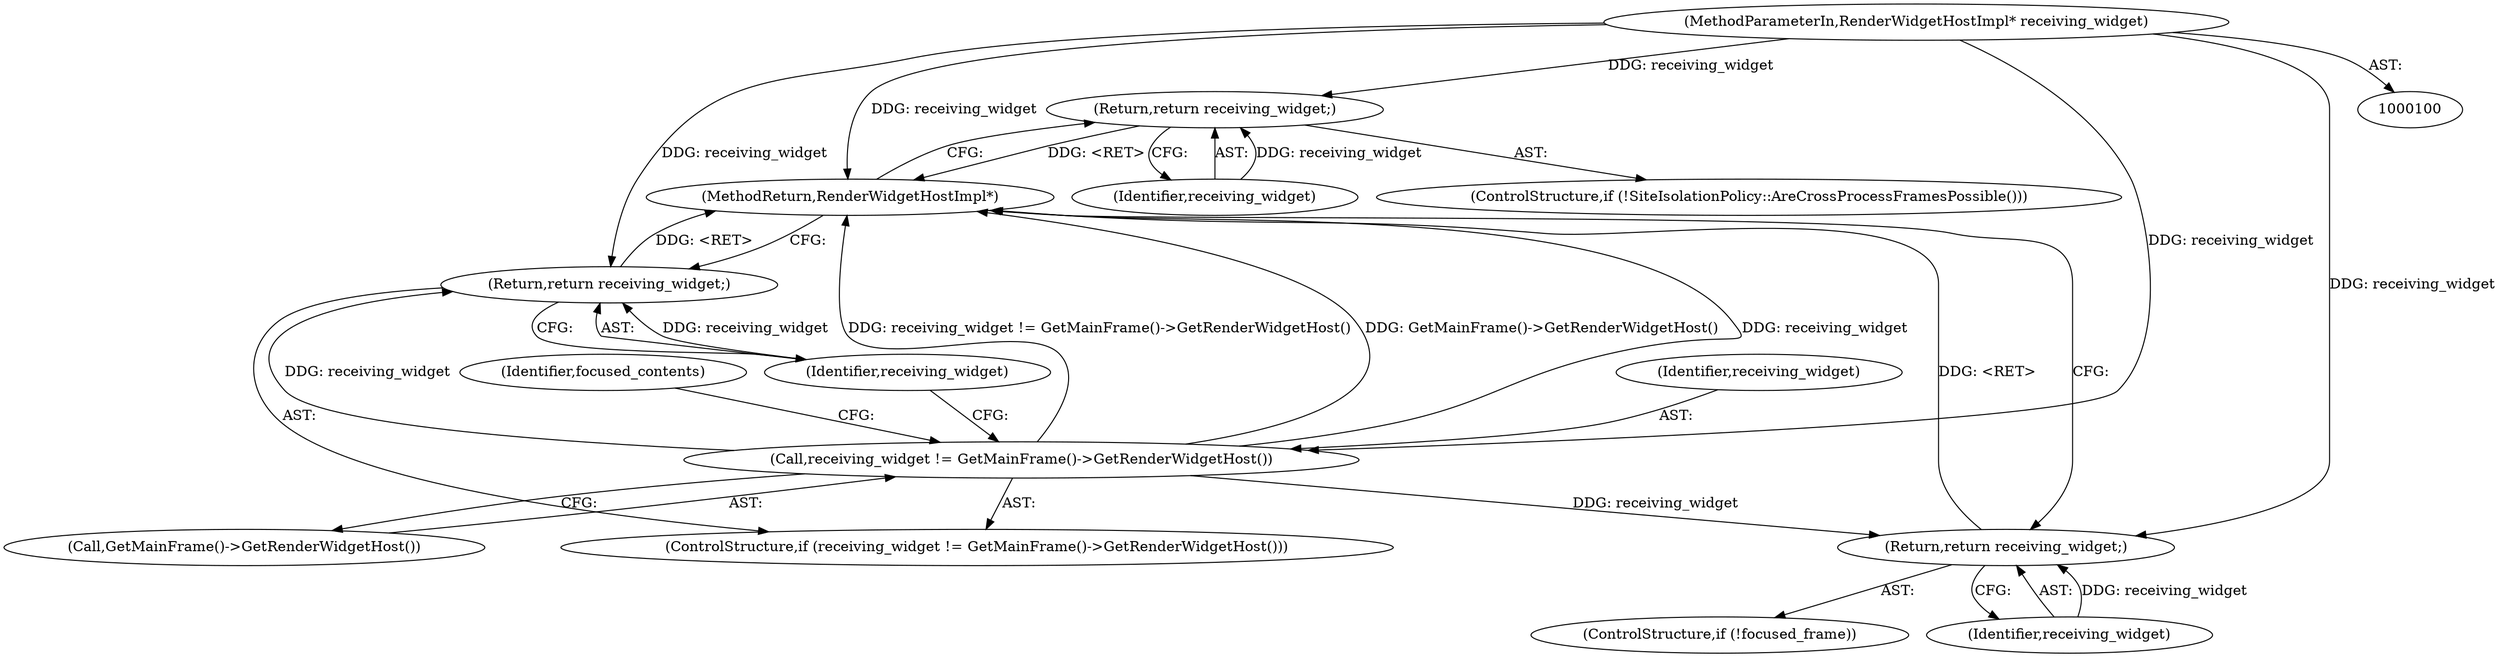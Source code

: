 digraph "0_Chrome_adca986a53b31b6da4cb22f8e755f6856daea89a_8@pointer" {
"1000101" [label="(MethodParameterIn,RenderWidgetHostImpl* receiving_widget)"];
"1000106" [label="(Return,return receiving_widget;)"];
"1000109" [label="(Call,receiving_widget != GetMainFrame()->GetRenderWidgetHost())"];
"1000112" [label="(Return,return receiving_widget;)"];
"1000146" [label="(Return,return receiving_widget;)"];
"1000113" [label="(Identifier,receiving_widget)"];
"1000146" [label="(Return,return receiving_widget;)"];
"1000103" [label="(ControlStructure,if (!SiteIsolationPolicy::AreCrossProcessFramesPossible()))"];
"1000101" [label="(MethodParameterIn,RenderWidgetHostImpl* receiving_widget)"];
"1000111" [label="(Call,GetMainFrame()->GetRenderWidgetHost())"];
"1000108" [label="(ControlStructure,if (receiving_widget != GetMainFrame()->GetRenderWidgetHost()))"];
"1000110" [label="(Identifier,receiving_widget)"];
"1000116" [label="(Identifier,focused_contents)"];
"1000107" [label="(Identifier,receiving_widget)"];
"1000109" [label="(Call,receiving_widget != GetMainFrame()->GetRenderWidgetHost())"];
"1000160" [label="(MethodReturn,RenderWidgetHostImpl*)"];
"1000143" [label="(ControlStructure,if (!focused_frame))"];
"1000147" [label="(Identifier,receiving_widget)"];
"1000112" [label="(Return,return receiving_widget;)"];
"1000106" [label="(Return,return receiving_widget;)"];
"1000101" -> "1000100"  [label="AST: "];
"1000101" -> "1000160"  [label="DDG: receiving_widget"];
"1000101" -> "1000106"  [label="DDG: receiving_widget"];
"1000101" -> "1000109"  [label="DDG: receiving_widget"];
"1000101" -> "1000112"  [label="DDG: receiving_widget"];
"1000101" -> "1000146"  [label="DDG: receiving_widget"];
"1000106" -> "1000103"  [label="AST: "];
"1000106" -> "1000107"  [label="CFG: "];
"1000107" -> "1000106"  [label="AST: "];
"1000160" -> "1000106"  [label="CFG: "];
"1000106" -> "1000160"  [label="DDG: <RET>"];
"1000107" -> "1000106"  [label="DDG: receiving_widget"];
"1000109" -> "1000108"  [label="AST: "];
"1000109" -> "1000111"  [label="CFG: "];
"1000110" -> "1000109"  [label="AST: "];
"1000111" -> "1000109"  [label="AST: "];
"1000113" -> "1000109"  [label="CFG: "];
"1000116" -> "1000109"  [label="CFG: "];
"1000109" -> "1000160"  [label="DDG: receiving_widget"];
"1000109" -> "1000160"  [label="DDG: GetMainFrame()->GetRenderWidgetHost()"];
"1000109" -> "1000160"  [label="DDG: receiving_widget != GetMainFrame()->GetRenderWidgetHost()"];
"1000109" -> "1000112"  [label="DDG: receiving_widget"];
"1000109" -> "1000146"  [label="DDG: receiving_widget"];
"1000112" -> "1000108"  [label="AST: "];
"1000112" -> "1000113"  [label="CFG: "];
"1000113" -> "1000112"  [label="AST: "];
"1000160" -> "1000112"  [label="CFG: "];
"1000112" -> "1000160"  [label="DDG: <RET>"];
"1000113" -> "1000112"  [label="DDG: receiving_widget"];
"1000146" -> "1000143"  [label="AST: "];
"1000146" -> "1000147"  [label="CFG: "];
"1000147" -> "1000146"  [label="AST: "];
"1000160" -> "1000146"  [label="CFG: "];
"1000146" -> "1000160"  [label="DDG: <RET>"];
"1000147" -> "1000146"  [label="DDG: receiving_widget"];
}
